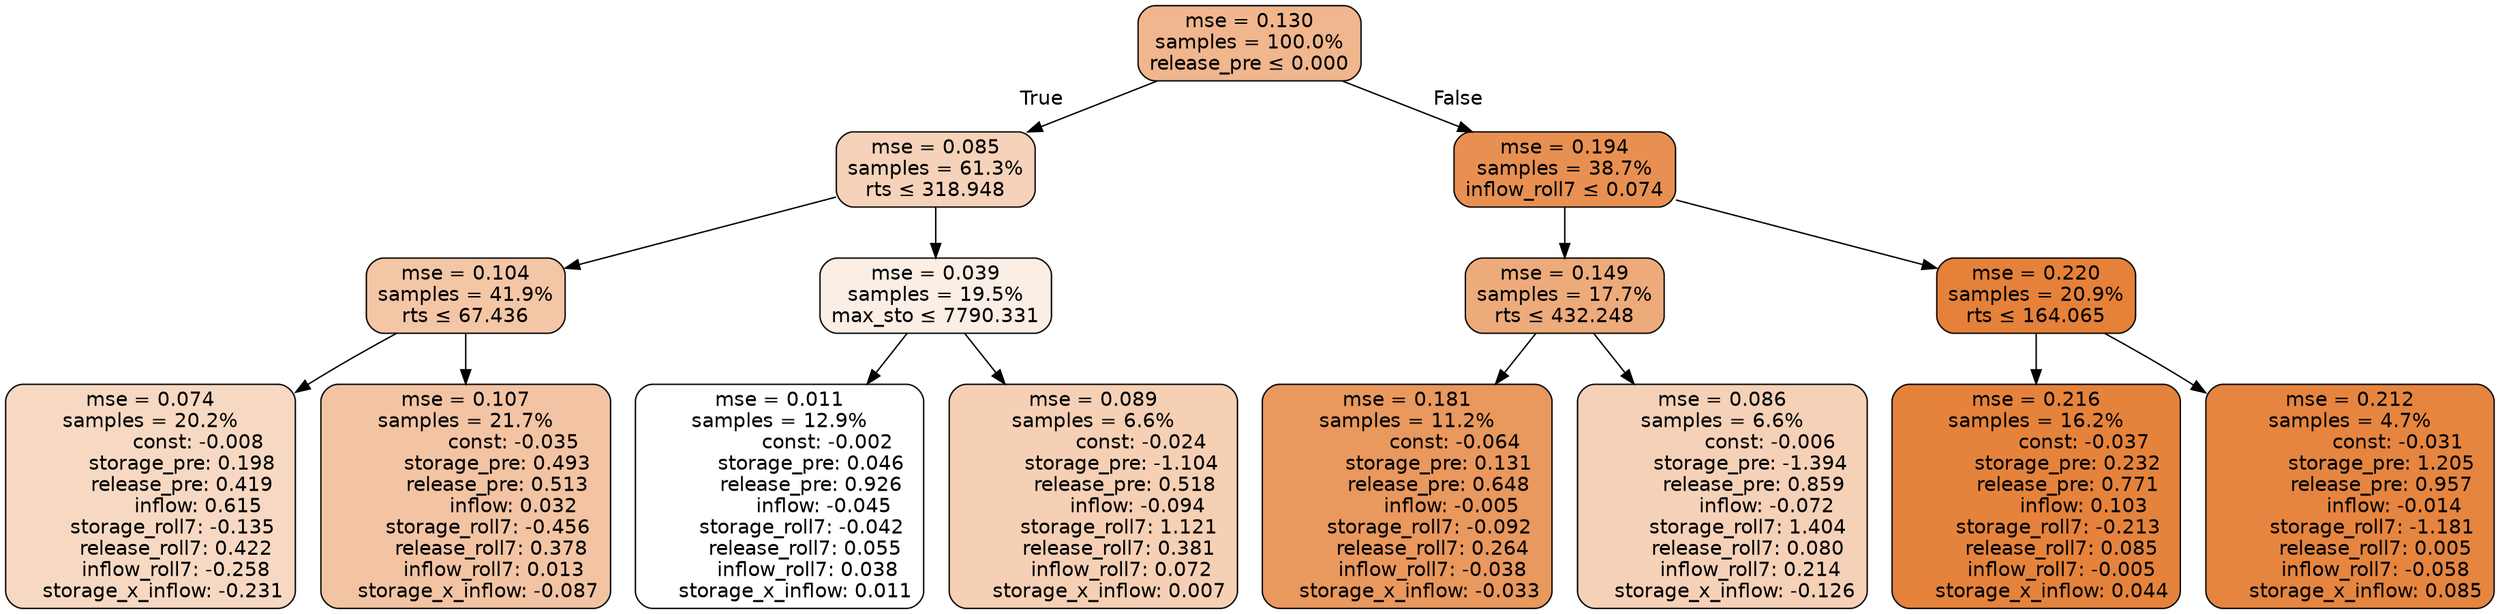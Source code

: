 digraph tree {
bgcolor="transparent"
node [shape=rectangle, style="filled, rounded", color="black", fontname=helvetica] ;
edge [fontname=helvetica] ;
	"0" [label="mse = 0.130
samples = 100.0%
release_pre &le; 0.000", fillcolor="#f0b68d"]
	"1" [label="mse = 0.085
samples = 61.3%
rts &le; 318.948", fillcolor="#f5d2b9"]
	"2" [label="mse = 0.104
samples = 41.9%
rts &le; 67.436", fillcolor="#f3c6a6"]
	"3" [label="mse = 0.074
samples = 20.2%
               const: -0.008
          storage_pre: 0.198
          release_pre: 0.419
               inflow: 0.615
       storage_roll7: -0.135
        release_roll7: 0.422
        inflow_roll7: -0.258
    storage_x_inflow: -0.231", fillcolor="#f7d9c3"]
	"4" [label="mse = 0.107
samples = 21.7%
               const: -0.035
          storage_pre: 0.493
          release_pre: 0.513
               inflow: 0.032
       storage_roll7: -0.456
        release_roll7: 0.378
         inflow_roll7: 0.013
    storage_x_inflow: -0.087", fillcolor="#f3c4a3"]
	"5" [label="mse = 0.039
samples = 19.5%
max_sto &le; 7790.331", fillcolor="#fbeee4"]
	"6" [label="mse = 0.011
samples = 12.9%
               const: -0.002
          storage_pre: 0.046
          release_pre: 0.926
              inflow: -0.045
       storage_roll7: -0.042
        release_roll7: 0.055
         inflow_roll7: 0.038
     storage_x_inflow: 0.011", fillcolor="#ffffff"]
	"7" [label="mse = 0.089
samples = 6.6%
               const: -0.024
         storage_pre: -1.104
          release_pre: 0.518
              inflow: -0.094
        storage_roll7: 1.121
        release_roll7: 0.381
         inflow_roll7: 0.072
     storage_x_inflow: 0.007", fillcolor="#f5d0b5"]
	"8" [label="mse = 0.194
samples = 38.7%
inflow_roll7 &le; 0.074", fillcolor="#e89051"]
	"9" [label="mse = 0.149
samples = 17.7%
rts &le; 432.248", fillcolor="#edab7b"]
	"10" [label="mse = 0.181
samples = 11.2%
               const: -0.064
          storage_pre: 0.131
          release_pre: 0.648
              inflow: -0.005
       storage_roll7: -0.092
        release_roll7: 0.264
        inflow_roll7: -0.038
    storage_x_inflow: -0.033", fillcolor="#e9985e"]
	"11" [label="mse = 0.086
samples = 6.6%
               const: -0.006
         storage_pre: -1.394
          release_pre: 0.859
              inflow: -0.072
        storage_roll7: 1.404
        release_roll7: 0.080
         inflow_roll7: 0.214
    storage_x_inflow: -0.126", fillcolor="#f5d1b8"]
	"12" [label="mse = 0.220
samples = 20.9%
rts &le; 164.065", fillcolor="#e58139"]
	"13" [label="mse = 0.216
samples = 16.2%
               const: -0.037
          storage_pre: 0.232
          release_pre: 0.771
               inflow: 0.103
       storage_roll7: -0.213
        release_roll7: 0.085
        inflow_roll7: -0.005
     storage_x_inflow: 0.044", fillcolor="#e5833c"]
	"14" [label="mse = 0.212
samples = 4.7%
               const: -0.031
          storage_pre: 1.205
          release_pre: 0.957
              inflow: -0.014
       storage_roll7: -1.181
        release_roll7: 0.005
        inflow_roll7: -0.058
     storage_x_inflow: 0.085", fillcolor="#e58540"]

	"0" -> "1" [labeldistance=2.5, labelangle=45, headlabel="True"]
	"1" -> "2"
	"2" -> "3"
	"2" -> "4"
	"1" -> "5"
	"5" -> "6"
	"5" -> "7"
	"0" -> "8" [labeldistance=2.5, labelangle=-45, headlabel="False"]
	"8" -> "9"
	"9" -> "10"
	"9" -> "11"
	"8" -> "12"
	"12" -> "13"
	"12" -> "14"
}